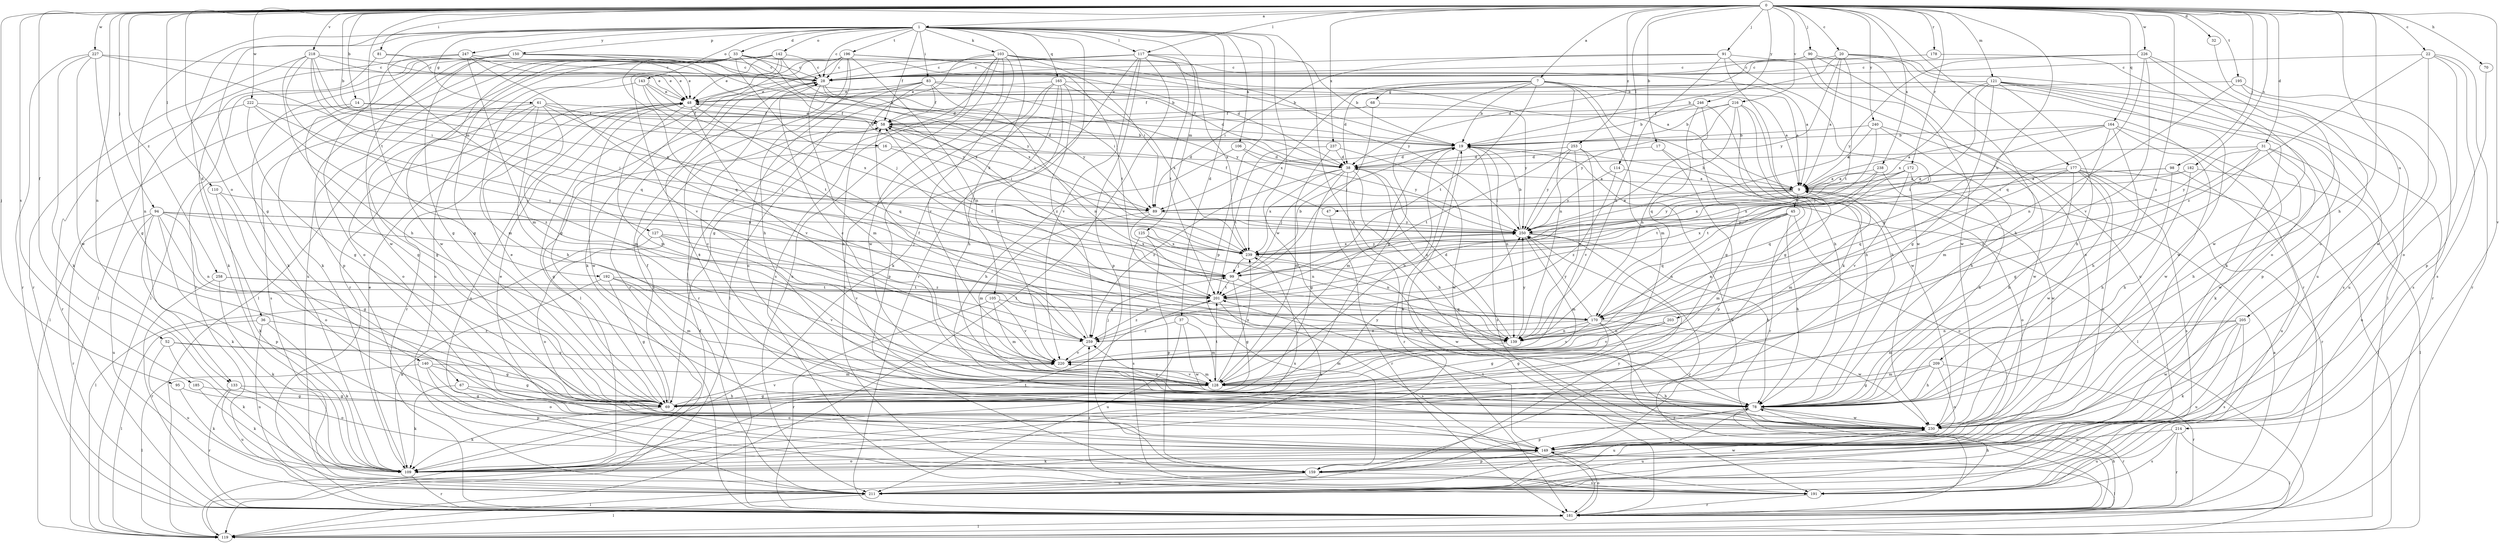 strict digraph  {
0;
1;
7;
9;
14;
16;
17;
19;
20;
22;
28;
31;
32;
33;
36;
37;
38;
45;
47;
48;
52;
58;
61;
67;
68;
69;
70;
78;
81;
83;
89;
90;
91;
94;
95;
98;
99;
103;
105;
106;
109;
110;
114;
117;
119;
121;
125;
127;
128;
133;
139;
140;
142;
143;
149;
150;
159;
164;
165;
170;
172;
177;
178;
181;
182;
185;
191;
192;
195;
196;
201;
203;
205;
209;
211;
214;
216;
218;
220;
222;
226;
227;
230;
237;
238;
239;
240;
246;
247;
250;
253;
258;
259;
0 -> 1  [label=a];
0 -> 7  [label=a];
0 -> 14  [label=b];
0 -> 16  [label=b];
0 -> 17  [label=b];
0 -> 20  [label=c];
0 -> 22  [label=c];
0 -> 31  [label=d];
0 -> 32  [label=d];
0 -> 52  [label=f];
0 -> 70  [label=h];
0 -> 78  [label=h];
0 -> 81  [label=i];
0 -> 90  [label=j];
0 -> 91  [label=j];
0 -> 94  [label=j];
0 -> 95  [label=j];
0 -> 98  [label=j];
0 -> 110  [label=l];
0 -> 114  [label=l];
0 -> 117  [label=l];
0 -> 121  [label=m];
0 -> 133  [label=n];
0 -> 140  [label=o];
0 -> 164  [label=q];
0 -> 172  [label=r];
0 -> 177  [label=r];
0 -> 178  [label=r];
0 -> 182  [label=s];
0 -> 185  [label=s];
0 -> 192  [label=t];
0 -> 195  [label=t];
0 -> 203  [label=u];
0 -> 205  [label=u];
0 -> 209  [label=u];
0 -> 214  [label=v];
0 -> 216  [label=v];
0 -> 218  [label=v];
0 -> 222  [label=w];
0 -> 226  [label=w];
0 -> 227  [label=w];
0 -> 237  [label=x];
0 -> 238  [label=x];
0 -> 240  [label=y];
0 -> 246  [label=y];
0 -> 253  [label=z];
0 -> 258  [label=z];
1 -> 28  [label=c];
1 -> 33  [label=d];
1 -> 36  [label=d];
1 -> 37  [label=d];
1 -> 58  [label=f];
1 -> 61  [label=g];
1 -> 67  [label=g];
1 -> 78  [label=h];
1 -> 83  [label=i];
1 -> 103  [label=k];
1 -> 105  [label=k];
1 -> 106  [label=k];
1 -> 117  [label=l];
1 -> 125  [label=m];
1 -> 127  [label=m];
1 -> 133  [label=n];
1 -> 142  [label=o];
1 -> 143  [label=o];
1 -> 150  [label=p];
1 -> 159  [label=p];
1 -> 165  [label=q];
1 -> 181  [label=r];
1 -> 196  [label=t];
1 -> 230  [label=w];
1 -> 247  [label=y];
7 -> 9  [label=a];
7 -> 19  [label=b];
7 -> 38  [label=d];
7 -> 68  [label=g];
7 -> 69  [label=g];
7 -> 78  [label=h];
7 -> 128  [label=m];
7 -> 139  [label=n];
7 -> 201  [label=t];
7 -> 239  [label=x];
9 -> 19  [label=b];
9 -> 45  [label=e];
9 -> 47  [label=e];
9 -> 89  [label=i];
9 -> 128  [label=m];
9 -> 149  [label=o];
9 -> 250  [label=y];
14 -> 19  [label=b];
14 -> 58  [label=f];
14 -> 69  [label=g];
14 -> 119  [label=l];
16 -> 38  [label=d];
16 -> 69  [label=g];
16 -> 89  [label=i];
17 -> 38  [label=d];
17 -> 159  [label=p];
17 -> 181  [label=r];
19 -> 38  [label=d];
19 -> 89  [label=i];
19 -> 109  [label=k];
19 -> 128  [label=m];
19 -> 139  [label=n];
19 -> 191  [label=s];
20 -> 9  [label=a];
20 -> 19  [label=b];
20 -> 28  [label=c];
20 -> 78  [label=h];
20 -> 109  [label=k];
20 -> 119  [label=l];
20 -> 201  [label=t];
20 -> 250  [label=y];
22 -> 28  [label=c];
22 -> 149  [label=o];
22 -> 181  [label=r];
22 -> 191  [label=s];
22 -> 230  [label=w];
22 -> 259  [label=z];
28 -> 48  [label=e];
28 -> 89  [label=i];
28 -> 128  [label=m];
28 -> 211  [label=u];
28 -> 250  [label=y];
31 -> 38  [label=d];
31 -> 69  [label=g];
31 -> 78  [label=h];
31 -> 211  [label=u];
31 -> 230  [label=w];
31 -> 250  [label=y];
31 -> 259  [label=z];
32 -> 149  [label=o];
33 -> 9  [label=a];
33 -> 28  [label=c];
33 -> 38  [label=d];
33 -> 69  [label=g];
33 -> 99  [label=j];
33 -> 109  [label=k];
33 -> 159  [label=p];
33 -> 170  [label=q];
33 -> 211  [label=u];
33 -> 230  [label=w];
33 -> 239  [label=x];
33 -> 250  [label=y];
36 -> 109  [label=k];
36 -> 119  [label=l];
36 -> 211  [label=u];
36 -> 259  [label=z];
37 -> 128  [label=m];
37 -> 211  [label=u];
37 -> 230  [label=w];
37 -> 259  [label=z];
38 -> 9  [label=a];
38 -> 69  [label=g];
38 -> 78  [label=h];
38 -> 99  [label=j];
38 -> 139  [label=n];
38 -> 181  [label=r];
38 -> 239  [label=x];
38 -> 259  [label=z];
45 -> 78  [label=h];
45 -> 128  [label=m];
45 -> 139  [label=n];
45 -> 149  [label=o];
45 -> 170  [label=q];
45 -> 239  [label=x];
45 -> 250  [label=y];
47 -> 58  [label=f];
47 -> 181  [label=r];
48 -> 58  [label=f];
48 -> 128  [label=m];
48 -> 170  [label=q];
48 -> 181  [label=r];
48 -> 211  [label=u];
48 -> 220  [label=v];
48 -> 230  [label=w];
52 -> 69  [label=g];
52 -> 109  [label=k];
52 -> 211  [label=u];
52 -> 220  [label=v];
58 -> 19  [label=b];
58 -> 48  [label=e];
58 -> 89  [label=i];
61 -> 38  [label=d];
61 -> 58  [label=f];
61 -> 69  [label=g];
61 -> 78  [label=h];
61 -> 99  [label=j];
61 -> 128  [label=m];
61 -> 149  [label=o];
61 -> 191  [label=s];
67 -> 78  [label=h];
67 -> 109  [label=k];
67 -> 149  [label=o];
68 -> 58  [label=f];
68 -> 99  [label=j];
68 -> 250  [label=y];
69 -> 48  [label=e];
69 -> 58  [label=f];
69 -> 109  [label=k];
69 -> 220  [label=v];
69 -> 250  [label=y];
70 -> 159  [label=p];
78 -> 28  [label=c];
78 -> 159  [label=p];
78 -> 181  [label=r];
78 -> 211  [label=u];
78 -> 230  [label=w];
78 -> 259  [label=z];
81 -> 28  [label=c];
81 -> 48  [label=e];
81 -> 109  [label=k];
83 -> 38  [label=d];
83 -> 48  [label=e];
83 -> 58  [label=f];
83 -> 78  [label=h];
83 -> 139  [label=n];
83 -> 149  [label=o];
83 -> 181  [label=r];
83 -> 250  [label=y];
89 -> 128  [label=m];
89 -> 139  [label=n];
89 -> 250  [label=y];
90 -> 28  [label=c];
90 -> 38  [label=d];
90 -> 149  [label=o];
90 -> 181  [label=r];
90 -> 230  [label=w];
91 -> 28  [label=c];
91 -> 89  [label=i];
91 -> 109  [label=k];
91 -> 139  [label=n];
91 -> 211  [label=u];
91 -> 230  [label=w];
94 -> 69  [label=g];
94 -> 99  [label=j];
94 -> 109  [label=k];
94 -> 139  [label=n];
94 -> 159  [label=p];
94 -> 181  [label=r];
94 -> 201  [label=t];
94 -> 211  [label=u];
94 -> 250  [label=y];
95 -> 69  [label=g];
95 -> 109  [label=k];
98 -> 9  [label=a];
98 -> 78  [label=h];
98 -> 89  [label=i];
98 -> 211  [label=u];
99 -> 19  [label=b];
99 -> 58  [label=f];
99 -> 69  [label=g];
99 -> 109  [label=k];
99 -> 201  [label=t];
103 -> 9  [label=a];
103 -> 28  [label=c];
103 -> 69  [label=g];
103 -> 89  [label=i];
103 -> 119  [label=l];
103 -> 191  [label=s];
103 -> 211  [label=u];
103 -> 220  [label=v];
103 -> 230  [label=w];
103 -> 250  [label=y];
105 -> 128  [label=m];
105 -> 170  [label=q];
105 -> 181  [label=r];
105 -> 220  [label=v];
106 -> 38  [label=d];
106 -> 78  [label=h];
106 -> 250  [label=y];
109 -> 48  [label=e];
109 -> 149  [label=o];
109 -> 181  [label=r];
109 -> 201  [label=t];
109 -> 239  [label=x];
110 -> 89  [label=i];
110 -> 109  [label=k];
110 -> 149  [label=o];
114 -> 9  [label=a];
114 -> 250  [label=y];
114 -> 259  [label=z];
117 -> 19  [label=b];
117 -> 28  [label=c];
117 -> 48  [label=e];
117 -> 109  [label=k];
117 -> 119  [label=l];
117 -> 159  [label=p];
117 -> 201  [label=t];
117 -> 220  [label=v];
117 -> 239  [label=x];
119 -> 58  [label=f];
121 -> 48  [label=e];
121 -> 58  [label=f];
121 -> 69  [label=g];
121 -> 78  [label=h];
121 -> 99  [label=j];
121 -> 159  [label=p];
121 -> 181  [label=r];
121 -> 191  [label=s];
121 -> 230  [label=w];
121 -> 239  [label=x];
125 -> 139  [label=n];
125 -> 159  [label=p];
125 -> 191  [label=s];
125 -> 239  [label=x];
127 -> 119  [label=l];
127 -> 149  [label=o];
127 -> 220  [label=v];
127 -> 239  [label=x];
127 -> 259  [label=z];
128 -> 19  [label=b];
128 -> 28  [label=c];
128 -> 69  [label=g];
128 -> 78  [label=h];
128 -> 201  [label=t];
128 -> 220  [label=v];
128 -> 239  [label=x];
133 -> 69  [label=g];
133 -> 149  [label=o];
133 -> 181  [label=r];
133 -> 211  [label=u];
139 -> 38  [label=d];
139 -> 128  [label=m];
139 -> 250  [label=y];
140 -> 69  [label=g];
140 -> 119  [label=l];
140 -> 128  [label=m];
140 -> 149  [label=o];
140 -> 159  [label=p];
142 -> 28  [label=c];
142 -> 48  [label=e];
142 -> 119  [label=l];
142 -> 181  [label=r];
142 -> 211  [label=u];
142 -> 220  [label=v];
142 -> 239  [label=x];
143 -> 48  [label=e];
143 -> 128  [label=m];
143 -> 201  [label=t];
143 -> 239  [label=x];
143 -> 250  [label=y];
149 -> 48  [label=e];
149 -> 109  [label=k];
149 -> 119  [label=l];
149 -> 159  [label=p];
149 -> 181  [label=r];
149 -> 201  [label=t];
150 -> 19  [label=b];
150 -> 28  [label=c];
150 -> 38  [label=d];
150 -> 48  [label=e];
150 -> 69  [label=g];
150 -> 109  [label=k];
150 -> 119  [label=l];
150 -> 181  [label=r];
150 -> 230  [label=w];
159 -> 119  [label=l];
159 -> 191  [label=s];
159 -> 211  [label=u];
159 -> 230  [label=w];
164 -> 9  [label=a];
164 -> 19  [label=b];
164 -> 78  [label=h];
164 -> 109  [label=k];
164 -> 128  [label=m];
164 -> 170  [label=q];
164 -> 230  [label=w];
165 -> 9  [label=a];
165 -> 48  [label=e];
165 -> 78  [label=h];
165 -> 159  [label=p];
165 -> 191  [label=s];
165 -> 220  [label=v];
165 -> 239  [label=x];
165 -> 259  [label=z];
170 -> 69  [label=g];
170 -> 139  [label=n];
170 -> 181  [label=r];
170 -> 220  [label=v];
170 -> 230  [label=w];
170 -> 250  [label=y];
170 -> 259  [label=z];
172 -> 9  [label=a];
172 -> 78  [label=h];
172 -> 170  [label=q];
172 -> 220  [label=v];
172 -> 239  [label=x];
177 -> 9  [label=a];
177 -> 78  [label=h];
177 -> 119  [label=l];
177 -> 149  [label=o];
177 -> 170  [label=q];
177 -> 181  [label=r];
177 -> 191  [label=s];
177 -> 201  [label=t];
177 -> 230  [label=w];
178 -> 28  [label=c];
178 -> 211  [label=u];
181 -> 9  [label=a];
181 -> 19  [label=b];
181 -> 78  [label=h];
181 -> 119  [label=l];
181 -> 149  [label=o];
182 -> 9  [label=a];
182 -> 78  [label=h];
182 -> 89  [label=i];
182 -> 119  [label=l];
185 -> 69  [label=g];
185 -> 109  [label=k];
191 -> 78  [label=h];
191 -> 181  [label=r];
191 -> 259  [label=z];
192 -> 69  [label=g];
192 -> 109  [label=k];
192 -> 128  [label=m];
192 -> 201  [label=t];
192 -> 220  [label=v];
195 -> 48  [label=e];
195 -> 139  [label=n];
195 -> 191  [label=s];
195 -> 211  [label=u];
196 -> 19  [label=b];
196 -> 28  [label=c];
196 -> 69  [label=g];
196 -> 78  [label=h];
196 -> 109  [label=k];
196 -> 119  [label=l];
196 -> 139  [label=n];
196 -> 181  [label=r];
196 -> 201  [label=t];
201 -> 58  [label=f];
201 -> 170  [label=q];
201 -> 191  [label=s];
201 -> 259  [label=z];
203 -> 69  [label=g];
203 -> 139  [label=n];
203 -> 220  [label=v];
205 -> 109  [label=k];
205 -> 128  [label=m];
205 -> 139  [label=n];
205 -> 191  [label=s];
205 -> 211  [label=u];
205 -> 230  [label=w];
209 -> 69  [label=g];
209 -> 78  [label=h];
209 -> 128  [label=m];
209 -> 149  [label=o];
209 -> 181  [label=r];
211 -> 19  [label=b];
211 -> 119  [label=l];
211 -> 250  [label=y];
214 -> 119  [label=l];
214 -> 149  [label=o];
214 -> 181  [label=r];
214 -> 191  [label=s];
214 -> 211  [label=u];
216 -> 19  [label=b];
216 -> 58  [label=f];
216 -> 69  [label=g];
216 -> 78  [label=h];
216 -> 139  [label=n];
216 -> 230  [label=w];
216 -> 250  [label=y];
218 -> 28  [label=c];
218 -> 48  [label=e];
218 -> 78  [label=h];
218 -> 99  [label=j];
218 -> 170  [label=q];
218 -> 181  [label=r];
218 -> 239  [label=x];
218 -> 259  [label=z];
220 -> 9  [label=a];
220 -> 99  [label=j];
220 -> 128  [label=m];
222 -> 58  [label=f];
222 -> 69  [label=g];
222 -> 139  [label=n];
222 -> 181  [label=r];
222 -> 259  [label=z];
226 -> 28  [label=c];
226 -> 149  [label=o];
226 -> 170  [label=q];
226 -> 220  [label=v];
226 -> 230  [label=w];
226 -> 250  [label=y];
227 -> 28  [label=c];
227 -> 69  [label=g];
227 -> 89  [label=i];
227 -> 109  [label=k];
227 -> 181  [label=r];
227 -> 230  [label=w];
230 -> 28  [label=c];
230 -> 149  [label=o];
230 -> 211  [label=u];
237 -> 38  [label=d];
237 -> 128  [label=m];
237 -> 201  [label=t];
237 -> 230  [label=w];
238 -> 9  [label=a];
238 -> 201  [label=t];
238 -> 230  [label=w];
238 -> 239  [label=x];
239 -> 99  [label=j];
239 -> 230  [label=w];
239 -> 250  [label=y];
240 -> 9  [label=a];
240 -> 19  [label=b];
240 -> 78  [label=h];
240 -> 99  [label=j];
240 -> 230  [label=w];
246 -> 19  [label=b];
246 -> 58  [label=f];
246 -> 69  [label=g];
246 -> 78  [label=h];
246 -> 170  [label=q];
247 -> 19  [label=b];
247 -> 28  [label=c];
247 -> 48  [label=e];
247 -> 119  [label=l];
247 -> 128  [label=m];
247 -> 149  [label=o];
247 -> 259  [label=z];
250 -> 19  [label=b];
250 -> 78  [label=h];
250 -> 128  [label=m];
250 -> 181  [label=r];
250 -> 239  [label=x];
253 -> 38  [label=d];
253 -> 119  [label=l];
253 -> 139  [label=n];
253 -> 201  [label=t];
253 -> 220  [label=v];
253 -> 250  [label=y];
258 -> 109  [label=k];
258 -> 139  [label=n];
258 -> 181  [label=r];
258 -> 201  [label=t];
259 -> 58  [label=f];
259 -> 220  [label=v];
}
